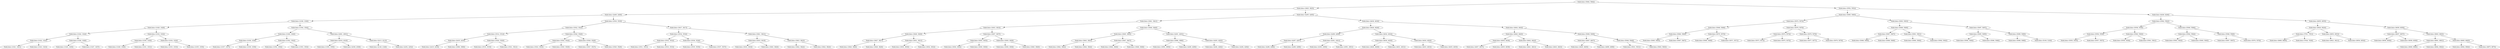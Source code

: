 digraph G{
786219188 [label="Node{data=[5064, 5064]}"]
786219188 -> 1808352299
1808352299 [label="Node{data=[3825, 3825]}"]
1808352299 -> 1797020225
1797020225 [label="Node{data=[2409, 2409]}"]
1797020225 -> 556035083
556035083 [label="Node{data=[1036, 1036]}"]
556035083 -> 1765130747
1765130747 [label="Node{data=[1028, 1028]}"]
1765130747 -> 1224489194
1224489194 [label="Node{data=[1024, 1024]}"]
1224489194 -> 1094430182
1094430182 [label="Node{data=[1022, 1022]}"]
1094430182 -> 1140708862
1140708862 [label="Node{data=[1021, 1021]}"]
1094430182 -> 67169891
67169891 [label="Node{data=[1023, 1023]}"]
1224489194 -> 764591457
764591457 [label="Node{data=[1026, 1026]}"]
764591457 -> 828006824
828006824 [label="Node{data=[1025, 1025]}"]
764591457 -> 472191064
472191064 [label="Node{data=[1027, 1027]}"]
1765130747 -> 525702729
525702729 [label="Node{data=[1032, 1032]}"]
525702729 -> 655645047
655645047 [label="Node{data=[1030, 1030]}"]
655645047 -> 1168190236
1168190236 [label="Node{data=[1029, 1029]}"]
655645047 -> 1899119648
1899119648 [label="Node{data=[1031, 1031]}"]
525702729 -> 1114006417
1114006417 [label="Node{data=[1034, 1034]}"]
1114006417 -> 1195136331
1195136331 [label="Node{data=[1033, 1033]}"]
1114006417 -> 185171835
185171835 [label="Node{data=[1035, 1035]}"]
556035083 -> 1752770942
1752770942 [label="Node{data=[1504, 1504]}"]
1752770942 -> 426947851
426947851 [label="Node{data=[1040, 1040]}"]
426947851 -> 1019293027
1019293027 [label="Node{data=[1038, 1038]}"]
1019293027 -> 2087943975
2087943975 [label="Node{data=[1037, 1037]}"]
1019293027 -> 1575000846
1575000846 [label="Node{data=[1039, 1039]}"]
426947851 -> 1370928980
1370928980 [label="Node{data=[1502, 1502]}"]
1370928980 -> 1680417332
1680417332 [label="Node{data=[1054, 1054]}"]
1370928980 -> 54846417
54846417 [label="Node{data=[1503, 1503]}"]
1752770942 -> 1520771164
1520771164 [label="Node{data=[2061, 2061]}"]
1520771164 -> 1045246027
1045246027 [label="Node{data=[2016, 2016]}"]
1045246027 -> 324574516
324574516 [label="Node{data=[1505, 1505]}"]
1045246027 -> 933674725
933674725 [label="Node{data=[2038, 2038]}"]
1520771164 -> 1148379021
1148379021 [label="Node{data=[2213, 2213]}"]
1148379021 -> 325742624
325742624 [label="Node{data=[2146, 2146]}"]
1148379021 -> 1150086724
1150086724 [label="Node{data=[2252, 2252]}"]
1797020225 -> 1189032358
1189032358 [label="Node{data=[3530, 3530]}"]
1189032358 -> 344133703
344133703 [label="Node{data=[3522, 3522]}"]
344133703 -> 1420331399
1420331399 [label="Node{data=[3514, 3514]}"]
1420331399 -> 2012586904
2012586904 [label="Node{data=[2435, 2435]}"]
2012586904 -> 1217986241
1217986241 [label="Node{data=[2419, 2419]}"]
2012586904 -> 1150672573
1150672573 [label="Node{data=[3066, 3066]}"]
1420331399 -> 1424065305
1424065305 [label="Node{data=[3520, 3520]}"]
1424065305 -> 248648574
248648574 [label="Node{data=[3519, 3519]}"]
1424065305 -> 20155027
20155027 [label="Node{data=[3521, 3521]}"]
344133703 -> 1807338558
1807338558 [label="Node{data=[3526, 3526]}"]
1807338558 -> 865628955
865628955 [label="Node{data=[3524, 3524]}"]
865628955 -> 760205301
760205301 [label="Node{data=[3523, 3523]}"]
865628955 -> 808828893
808828893 [label="Node{data=[3525, 3525]}"]
1807338558 -> 357064153
357064153 [label="Node{data=[3528, 3528]}"]
357064153 -> 1698227392
1698227392 [label="Node{data=[3527, 3527]}"]
357064153 -> 911978485
911978485 [label="Node{data=[3529, 3529]}"]
1189032358 -> 722281908
722281908 [label="Node{data=[3817, 3817]}"]
722281908 -> 2088506265
2088506265 [label="Node{data=[3534, 3534]}"]
2088506265 -> 1581315634
1581315634 [label="Node{data=[3532, 3532]}"]
1581315634 -> 890228232
890228232 [label="Node{data=[3531, 3531]}"]
1581315634 -> 2003664280
2003664280 [label="Node{data=[3533, 3533]}"]
2088506265 -> 1804687415
1804687415 [label="Node{data=[3536, 3536]}"]
1804687415 -> 851038737
851038737 [label="Node{data=[3535, 3535]}"]
1804687415 -> 2030904768
2030904768 [label="Node{data=[3537, 3537]}"]
722281908 -> 1695549124
1695549124 [label="Node{data=[3821, 3821]}"]
1695549124 -> 69319345
69319345 [label="Node{data=[3819, 3819]}"]
69319345 -> 2029308286
2029308286 [label="Node{data=[3818, 3818]}"]
69319345 -> 1749536901
1749536901 [label="Node{data=[3820, 3820]}"]
1695549124 -> 226811247
226811247 [label="Node{data=[3823, 3823]}"]
226811247 -> 75041372
75041372 [label="Node{data=[3822, 3822]}"]
226811247 -> 1519950996
1519950996 [label="Node{data=[3824, 3824]}"]
1808352299 -> 202226874
202226874 [label="Node{data=[4295, 4295]}"]
202226874 -> 667510769
667510769 [label="Node{data=[3841, 3841]}"]
667510769 -> 1806607038
1806607038 [label="Node{data=[3833, 3833]}"]
1806607038 -> 1976364899
1976364899 [label="Node{data=[3829, 3829]}"]
1976364899 -> 348480780
348480780 [label="Node{data=[3827, 3827]}"]
348480780 -> 2019520138
2019520138 [label="Node{data=[3826, 3826]}"]
348480780 -> 1727699053
1727699053 [label="Node{data=[3828, 3828]}"]
1976364899 -> 1952433190
1952433190 [label="Node{data=[3831, 3831]}"]
1952433190 -> 1259156132
1259156132 [label="Node{data=[3830, 3830]}"]
1952433190 -> 1210396273
1210396273 [label="Node{data=[3832, 3832]}"]
1806607038 -> 2049896168
2049896168 [label="Node{data=[3837, 3837]}"]
2049896168 -> 1884973951
1884973951 [label="Node{data=[3835, 3835]}"]
1884973951 -> 1390473154
1390473154 [label="Node{data=[3834, 3834]}"]
1884973951 -> 869733705
869733705 [label="Node{data=[3836, 3836]}"]
2049896168 -> 1048831093
1048831093 [label="Node{data=[3839, 3839]}"]
1048831093 -> 488730953
488730953 [label="Node{data=[3838, 3838]}"]
1048831093 -> 1223295952
1223295952 [label="Node{data=[3840, 3840]}"]
667510769 -> 1125923545
1125923545 [label="Node{data=[3849, 3849]}"]
1125923545 -> 1654513283
1654513283 [label="Node{data=[3845, 3845]}"]
1654513283 -> 1956659360
1956659360 [label="Node{data=[3843, 3843]}"]
1956659360 -> 1825319271
1825319271 [label="Node{data=[3842, 3842]}"]
1956659360 -> 1319378133
1319378133 [label="Node{data=[3844, 3844]}"]
1654513283 -> 1111599684
1111599684 [label="Node{data=[3847, 3847]}"]
1111599684 -> 873613292
873613292 [label="Node{data=[3846, 3846]}"]
1111599684 -> 966313752
966313752 [label="Node{data=[3848, 3848]}"]
1125923545 -> 1463035466
1463035466 [label="Node{data=[4291, 4291]}"]
1463035466 -> 409515362
409515362 [label="Node{data=[3896, 3896]}"]
409515362 -> 1046723748
1046723748 [label="Node{data=[3850, 3850]}"]
409515362 -> 1102847095
1102847095 [label="Node{data=[4290, 4290]}"]
1463035466 -> 927753340
927753340 [label="Node{data=[4293, 4293]}"]
927753340 -> 1792152658
1792152658 [label="Node{data=[4292, 4292]}"]
927753340 -> 1232540464
1232540464 [label="Node{data=[4294, 4294]}"]
202226874 -> 1753870797
1753870797 [label="Node{data=[4636, 4636]}"]
1753870797 -> 1009915684
1009915684 [label="Node{data=[4628, 4628]}"]
1009915684 -> 1178137716
1178137716 [label="Node{data=[4299, 4299]}"]
1178137716 -> 933728528
933728528 [label="Node{data=[4297, 4297]}"]
933728528 -> 277289392
277289392 [label="Node{data=[4296, 4296]}"]
933728528 -> 1008777139
1008777139 [label="Node{data=[4298, 4298]}"]
1178137716 -> 1035628311
1035628311 [label="Node{data=[4301, 4301]}"]
1035628311 -> 907953825
907953825 [label="Node{data=[4300, 4300]}"]
1035628311 -> 519869259
519869259 [label="Node{data=[4591, 4591]}"]
1009915684 -> 668480008
668480008 [label="Node{data=[4632, 4632]}"]
668480008 -> 1232347955
1232347955 [label="Node{data=[4630, 4630]}"]
1232347955 -> 228282354
228282354 [label="Node{data=[4629, 4629]}"]
1232347955 -> 2005398465
2005398465 [label="Node{data=[4631, 4631]}"]
668480008 -> 287954763
287954763 [label="Node{data=[4634, 4634]}"]
287954763 -> 2041316326
2041316326 [label="Node{data=[4633, 4633]}"]
287954763 -> 773793790
773793790 [label="Node{data=[4635, 4635]}"]
1753870797 -> 1724829703
1724829703 [label="Node{data=[4644, 4644]}"]
1724829703 -> 956481562
956481562 [label="Node{data=[4640, 4640]}"]
956481562 -> 539510767
539510767 [label="Node{data=[4638, 4638]}"]
539510767 -> 2002756803
2002756803 [label="Node{data=[4637, 4637]}"]
539510767 -> 1728126151
1728126151 [label="Node{data=[4639, 4639]}"]
956481562 -> 1210847789
1210847789 [label="Node{data=[4642, 4642]}"]
1210847789 -> 718873592
718873592 [label="Node{data=[4641, 4641]}"]
1210847789 -> 548070364
548070364 [label="Node{data=[4643, 4643]}"]
1724829703 -> 1336026154
1336026154 [label="Node{data=[5008, 5008]}"]
1336026154 -> 1740110473
1740110473 [label="Node{data=[4647, 4647]}"]
1740110473 -> 76731236
76731236 [label="Node{data=[4645, 4645]}"]
1740110473 -> 1934717993
1934717993 [label="Node{data=[4699, 4699]}"]
1336026154 -> 755801373
755801373 [label="Node{data=[5048, 5048]}"]
755801373 -> 1974946183
1974946183 [label="Node{data=[5031, 5031]}"]
755801373 -> 1739369894
1739369894 [label="Node{data=[5063, 5063]}"]
786219188 -> 522485062
522485062 [label="Node{data=[5552, 5552]}"]
522485062 -> 1451884490
1451884490 [label="Node{data=[5085, 5085]}"]
1451884490 -> 423456749
423456749 [label="Node{data=[5072, 5072]}"]
423456749 -> 461250801
461250801 [label="Node{data=[5068, 5068]}"]
461250801 -> 655138965
655138965 [label="Node{data=[5066, 5066]}"]
655138965 -> 1055026193
1055026193 [label="Node{data=[5065, 5065]}"]
655138965 -> 1288842791
1288842791 [label="Node{data=[5067, 5067]}"]
461250801 -> 641857252
641857252 [label="Node{data=[5070, 5070]}"]
641857252 -> 1686889137
1686889137 [label="Node{data=[5069, 5069]}"]
641857252 -> 1227131093
1227131093 [label="Node{data=[5071, 5071]}"]
423456749 -> 341456064
341456064 [label="Node{data=[5076, 5076]}"]
341456064 -> 1023739513
1023739513 [label="Node{data=[5074, 5074]}"]
1023739513 -> 111211778
111211778 [label="Node{data=[5073, 5073]}"]
1023739513 -> 1806677795
1806677795 [label="Node{data=[5075, 5075]}"]
341456064 -> 773223074
773223074 [label="Node{data=[5078, 5078]}"]
773223074 -> 993365975
993365975 [label="Node{data=[5077, 5077]}"]
773223074 -> 977036630
977036630 [label="Node{data=[5079, 5079]}"]
1451884490 -> 742185885
742185885 [label="Node{data=[5093, 5093]}"]
742185885 -> 824328154
824328154 [label="Node{data=[5089, 5089]}"]
824328154 -> 654202142
654202142 [label="Node{data=[5087, 5087]}"]
654202142 -> 2133955138
2133955138 [label="Node{data=[5086, 5086]}"]
654202142 -> 890985994
890985994 [label="Node{data=[5088, 5088]}"]
824328154 -> 359099292
359099292 [label="Node{data=[5091, 5091]}"]
359099292 -> 1105562251
1105562251 [label="Node{data=[5090, 5090]}"]
359099292 -> 842376055
842376055 [label="Node{data=[5092, 5092]}"]
742185885 -> 1563508789
1563508789 [label="Node{data=[5097, 5097]}"]
1563508789 -> 1940188036
1940188036 [label="Node{data=[5095, 5095]}"]
1940188036 -> 511215273
511215273 [label="Node{data=[5094, 5094]}"]
1940188036 -> 29995018
29995018 [label="Node{data=[5096, 5096]}"]
1563508789 -> 1454274798
1454274798 [label="Node{data=[5099, 5099]}"]
1454274798 -> 33706356
33706356 [label="Node{data=[5098, 5098]}"]
1454274798 -> 1486209619
1486209619 [label="Node{data=[5100, 5100]}"]
522485062 -> 336617643
336617643 [label="Node{data=[6206, 6206]}"]
336617643 -> 836506575
836506575 [label="Node{data=[5562, 5562]}"]
836506575 -> 566586737
566586737 [label="Node{data=[5558, 5558]}"]
566586737 -> 1471456320
1471456320 [label="Node{data=[5556, 5556]}"]
1471456320 -> 1085702949
1085702949 [label="Node{data=[5555, 5555]}"]
1471456320 -> 287679127
287679127 [label="Node{data=[5557, 5557]}"]
566586737 -> 453114663
453114663 [label="Node{data=[5560, 5560]}"]
453114663 -> 1768278691
1768278691 [label="Node{data=[5559, 5559]}"]
453114663 -> 490656513
490656513 [label="Node{data=[5561, 5561]}"]
836506575 -> 565443371
565443371 [label="Node{data=[5566, 5566]}"]
565443371 -> 897578233
897578233 [label="Node{data=[5564, 5564]}"]
897578233 -> 1921515559
1921515559 [label="Node{data=[5563, 5563]}"]
897578233 -> 432370604
432370604 [label="Node{data=[5565, 5565]}"]
565443371 -> 663857436
663857436 [label="Node{data=[5568, 5568]}"]
663857436 -> 1828935979
1828935979 [label="Node{data=[5567, 5567]}"]
663857436 -> 1605957012
1605957012 [label="Node{data=[5576, 5576]}"]
336617643 -> 1834132956
1834132956 [label="Node{data=[8055, 8055]}"]
1834132956 -> 1201748003
1201748003 [label="Node{data=[8020, 8020]}"]
1201748003 -> 815594493
815594493 [label="Node{data=[7551, 7551]}"]
815594493 -> 680569903
680569903 [label="Node{data=[6669, 6669]}"]
815594493 -> 1343520932
1343520932 [label="Node{data=[7636, 7636]}"]
1201748003 -> 507169445
507169445 [label="Node{data=[8053, 8053]}"]
507169445 -> 1227790732
1227790732 [label="Node{data=[8021, 8021]}"]
507169445 -> 1693627730
1693627730 [label="Node{data=[8054, 8054]}"]
1834132956 -> 269945032
269945032 [label="Node{data=[8059, 8059]}"]
269945032 -> 1487968141
1487968141 [label="Node{data=[8057, 8057]}"]
1487968141 -> 1701808110
1701808110 [label="Node{data=[8056, 8056]}"]
1487968141 -> 348583476
348583476 [label="Node{data=[8058, 8058]}"]
269945032 -> 1019215148
1019215148 [label="Node{data=[8063, 8063]}"]
1019215148 -> 1617893833
1617893833 [label="Node{data=[8061, 8061]}"]
1617893833 -> 2032579293
2032579293 [label="Node{data=[8060, 8060]}"]
1617893833 -> 1525849243
1525849243 [label="Node{data=[8062, 8062]}"]
1019215148 -> 434588788
434588788 [label="Node{data=[8065, 8065]}"]
434588788 -> 22982608
22982608 [label="Node{data=[8064, 8064]}"]
434588788 -> 1302484348
1302484348 [label="Node{data=[8875, 8875]}"]
}